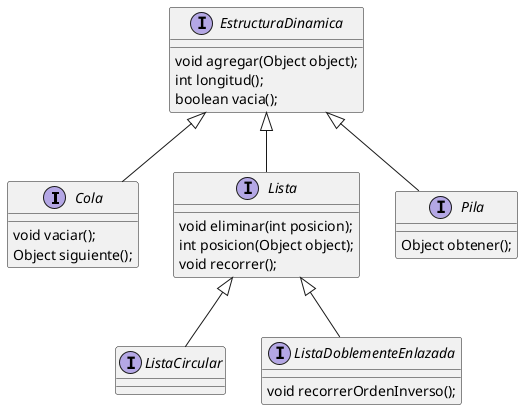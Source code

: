 @startuml
interface Cola{
    void vaciar();
    Object siguiente();
}
interface EstructuraDinamica{
    void agregar(Object object);
    int longitud();
    boolean vacia();
}
interface Lista{
    void eliminar(int posicion);
    int posicion(Object object);    
    void recorrer();
}
interface ListaCircular
interface ListaDoblementeEnlazada{
    void recorrerOrdenInverso();
}
interface Pila{
    Object obtener();
}

EstructuraDinamica <|-- Lista
EstructuraDinamica <|-- Cola
EstructuraDinamica <|-- Pila
Lista <|-- ListaCircular
Lista <|-- ListaDoblementeEnlazada

@enduml